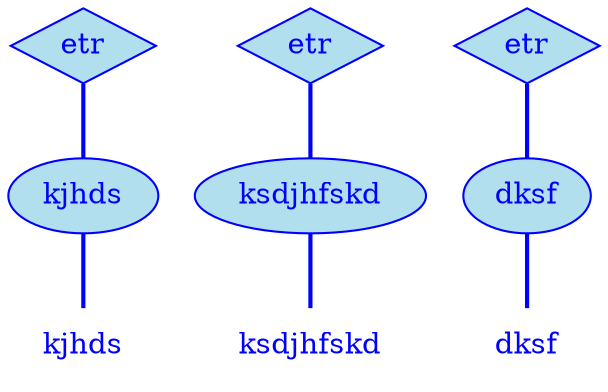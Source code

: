 digraph g {
	graph [bb="0,0,278,180"];
	node [label="\N"];
	graph [_draw_="c 5 -white C 5 -white P 4 0 0 0 180 278 180 278 0 ",
		xdotversion="1.2"];
	"mc1s1_t2#token84" [label=kjhds, shape=plaintext, fillcolor=lightblue2, fontcolor=blue, pos="36,18", width="0.75", height="0.50", _ldraw_="F 14.000000 11 -Times-Roman c 4 -blue T 36 13 0 36 5 -kjhds "];
	"mc1s1_W1#wordmc1s1_t2#token" [label=kjhds, shape=ellipse, fillcolor=lightblue2, fontcolor=blue, pos="36,90", width="1.00", height="0.50", color=blue, style=filled, _draw_="S 6 -filled c 4 -blue C 10 -lightblue2 E 36 90 36 18 ", _ldraw_="F 14.000000 11 -Times-Roman c 4 -blue T 36 85 0 36 5 -kjhds "];
	"mc1s1_P11#pos" [label=etr, shape=diamond, fillcolor=lightblue2, fontcolor=blue, pos="36,162", width="0.75", height="0.50", color=blue, style=filled, _draw_="S 6 -filled c 4 -blue C 10 -lightblue2 P 4 36 180 9 162 36 144 63 162 ", _ldraw_="F 14.000000 11 -Times-Roman c 4 -blue T 36 157 0 20 3 -etr "];
	"mc1s1_t4#token87" [label=ksdjhfskd, shape=plaintext, fillcolor=lightblue2, fontcolor=blue, pos="145,18", width="1.11", height="0.50", _ldraw_="F 14.000000 11 -Times-Roman c 4 -blue T 145 13 0 64 9 -ksdjhfskd "];
	"mc1s1_W2#wordmc1s1_t4#token" [label=ksdjhfskd, shape=ellipse, fillcolor=lightblue2, fontcolor=blue, pos="145,90", width="1.53", height="0.50", color=blue, style=filled, _draw_="S 6 -filled c 4 -blue C 10 -lightblue2 E 145 90 55 18 ", _ldraw_="F 14.000000 11 -Times-Roman c 4 -blue T 145 85 0 64 9 -ksdjhfskd "];
	"mc1s1_P36#pos" [label=etr, shape=diamond, fillcolor=lightblue2, fontcolor=blue, pos="145,162", width="0.75", height="0.50", color=blue, style=filled, _draw_="S 6 -filled c 4 -blue C 10 -lightblue2 P 4 145 180 118 162 145 144 172 162 ", _ldraw_="F 14.000000 11 -Times-Roman c 4 -blue T 145 157 0 20 3 -etr "];
	"mc1s1_t6#token78" [label=dksf, shape=plaintext, fillcolor=lightblue2, fontcolor=blue, pos="248,18", width="0.75", height="0.50", _ldraw_="F 14.000000 11 -Times-Roman c 4 -blue T 248 13 0 28 4 -dksf "];
	"mc1s1_W3#wordmc1s1_t6#token" [label=dksf, shape=ellipse, fillcolor=lightblue2, fontcolor=blue, pos="248,90", width="0.83", height="0.50", color=blue, style=filled, _draw_="S 6 -filled c 4 -blue C 10 -lightblue2 E 248 90 30 18 ", _ldraw_="F 14.000000 11 -Times-Roman c 4 -blue T 248 85 0 28 4 -dksf "];
	"mc1s1_P61#pos" [label=etr, shape=diamond, fillcolor=lightblue2, fontcolor=blue, pos="248,162", width="0.75", height="0.50", color=blue, style=filled, _draw_="S 6 -filled c 4 -blue C 10 -lightblue2 P 4 248 180 221 162 248 144 275 162 ", _ldraw_="F 14.000000 11 -Times-Roman c 4 -blue T 248 157 0 20 3 -etr "];
	"mc1s1_W1#wordmc1s1_t2#token" -> "mc1s1_t2#token84" [arrowhead=none, color=blue, fontcolor=blue, style=bold, minlen=1, pos="36,72 36,61 36,47 36,36", _draw_="S 4 -bold c 4 -blue B 4 36 72 36 61 36 47 36 36 "];
	"mc1s1_P11#pos" -> "mc1s1_W1#wordmc1s1_t2#token" [arrowhead=none, color=blue, fontcolor=blue, style=bold, minlen=1, pos="36,144 36,133 36,119 36,108", _draw_="S 4 -bold c 4 -blue B 4 36 144 36 133 36 119 36 108 "];
	"mc1s1_W2#wordmc1s1_t4#token" -> "mc1s1_t4#token87" [arrowhead=none, color=blue, fontcolor=blue, style=bold, minlen=1, pos="145,72 145,61 145,47 145,36", _draw_="S 4 -bold c 4 -blue B 4 145 72 145 61 145 47 145 36 "];
	"mc1s1_P36#pos" -> "mc1s1_W2#wordmc1s1_t4#token" [arrowhead=none, color=blue, fontcolor=blue, style=bold, minlen=1, pos="145,144 145,133 145,119 145,108", _draw_="S 4 -bold c 4 -blue B 4 145 144 145 133 145 119 145 108 "];
	"mc1s1_W3#wordmc1s1_t6#token" -> "mc1s1_t6#token78" [arrowhead=none, color=blue, fontcolor=blue, style=bold, minlen=1, pos="248,72 248,61 248,47 248,36", _draw_="S 4 -bold c 4 -blue B 4 248 72 248 61 248 47 248 36 "];
	"mc1s1_P61#pos" -> "mc1s1_W3#wordmc1s1_t6#token" [arrowhead=none, color=blue, fontcolor=blue, style=bold, minlen=1, pos="248,144 248,133 248,119 248,108", _draw_="S 4 -bold c 4 -blue B 4 248 144 248 133 248 119 248 108 "];
}
